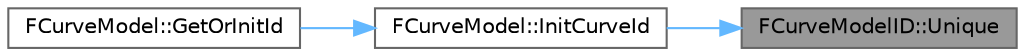 digraph "FCurveModelID::Unique"
{
 // INTERACTIVE_SVG=YES
 // LATEX_PDF_SIZE
  bgcolor="transparent";
  edge [fontname=Helvetica,fontsize=10,labelfontname=Helvetica,labelfontsize=10];
  node [fontname=Helvetica,fontsize=10,shape=box,height=0.2,width=0.4];
  rankdir="RL";
  Node1 [id="Node000001",label="FCurveModelID::Unique",height=0.2,width=0.4,color="gray40", fillcolor="grey60", style="filled", fontcolor="black",tooltip="Generate a new curve model ID."];
  Node1 -> Node2 [id="edge1_Node000001_Node000002",dir="back",color="steelblue1",style="solid",tooltip=" "];
  Node2 [id="Node000002",label="FCurveModel::InitCurveId",height=0.2,width=0.4,color="grey40", fillcolor="white", style="filled",URL="$d1/dd0/classFCurveModel.html#acad926d060111bf5f64c3e2e155233e8",tooltip="Inits this curve with an optionally specified ID."];
  Node2 -> Node3 [id="edge2_Node000002_Node000003",dir="back",color="steelblue1",style="solid",tooltip=" "];
  Node3 [id="Node000003",label="FCurveModel::GetOrInitId",height=0.2,width=0.4,color="grey40", fillcolor="white", style="filled",URL="$d1/dd0/classFCurveModel.html#aed54abb2c9b1f24da75489432e65fc06",tooltip=" "];
}
